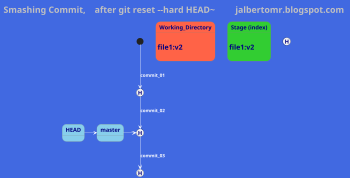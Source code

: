 @startuml
scale 350 width
title <color:silver><size:25>Smashing Commit,    after git reset --hard HEAD~         jalbertomr.blogspot.com
skinparam backgroundColor royalblue
skinparam arrowcolor white
skinparam arrowfontStyle bold
skinparam arrowfontcolor w

skinparam state {
  backgroundColor SkyBlue
  BorderColor gray
  backgroundColor<< Stage >> LimeGreen
  backgroundColor<< WorkDir >> Tomato
  backgroundColor<< History >> Khaki
  FontSize 16
  FontStyle bold
  fontcolor navy
}

state Working_Directory << WorkDir >>
state "Stage (index)" as Stage  << Stage >>
state _HEAD <<History>>

state HEAD
state master
state 289e5c1 <<History>>
state 5cd6744 <<History>>
state 95575a2 <<History>>


[*] --> 289e5c1 : commit_01
289e5c1 --> 5cd6744 : commit_02
5cd6744 --> 95575a2 : commit_03
289e5c1 : <size:20>file1:v1\n
5cd6744 : <size:20>file1:v2\n
95575a2 : <size:20>file1:v3\n
HEAD -right-> master
master -right-> 5cd6744

Working_Directory : \n<size:20>file1:v2\n
Stage : \n<size:20>file1:v2\n
_HEAD : <size:16>5cd6744\n<size:20>file1:v2\n



@enduml